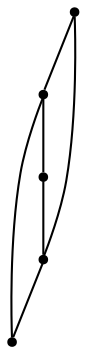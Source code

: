 graph {
  node [shape=point,comment="{\"directed\":false,\"doi\":\"10.1007/3-540-44541-2_24\",\"figure\":\"1\"}"]

  v0 [pos="1559.999974568685,661.3588095833733"]
  v1 [pos="1334.999974568685,492.58103180559556"]
  v2 [pos="1672.4999745686853,492.58103180559556"]
  v3 [pos="1447.499974568685,661.3588095833733"]
  v4 [pos="1447.499974568685,492.58103180559556"]

  v0 -- v1 [id="-1",pos="1559.999974568685,661.3588095833733 1334.999974568685,492.58103180559556 1334.999974568685,492.58103180559556 1334.999974568685,492.58103180559556"]
  v3 -- v0 [id="-3",pos="1447.499974568685,661.3588095833733 1559.999974568685,661.3588095833733 1559.999974568685,661.3588095833733 1559.999974568685,661.3588095833733"]
  v1 -- v4 [id="-6",pos="1334.999974568685,492.58103180559556 1447.499974568685,492.58103180559556 1447.499974568685,492.58103180559556 1447.499974568685,492.58103180559556"]
  v4 -- v2 [id="-7",pos="1447.499974568685,492.58103180559556 1672.4999745686853,492.58103180559556 1672.4999745686853,492.58103180559556 1672.4999745686853,492.58103180559556"]
  v3 -- v4 [id="-9",pos="1447.499974568685,661.3588095833733 1447.499974568685,492.58103180559556 1447.499974568685,492.58103180559556 1447.499974568685,492.58103180559556"]
  v0 -- v2 [id="-10",pos="1559.999974568685,661.3588095833733 1672.4999745686853,492.58103180559556 1672.4999745686853,492.58103180559556 1672.4999745686853,492.58103180559556"]
}